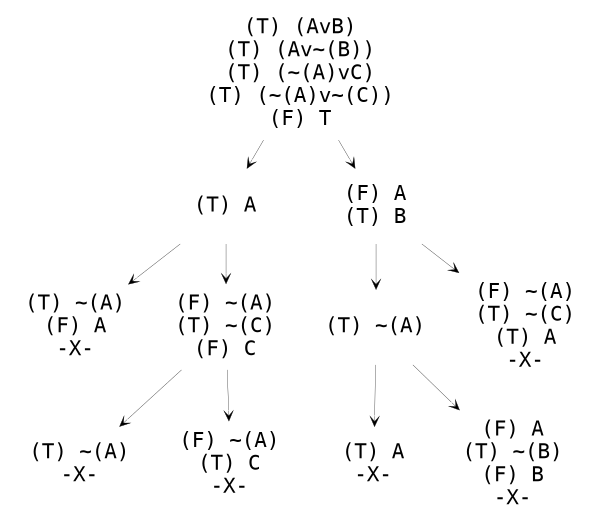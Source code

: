 digraph g {
graph[nodesep=0.1, ranksep=0.2];
node[shape=plaintext, fontname="Courier", fontsize=10];
edge[arrowsize=0.5, arrowhead=vee,  penwidth=0.15];
node1[label="(T) (AvB)\n(T) (Av~(B))\n(T) (~(A)vC)\n(T) (~(A)v~(C))\n(F) T"];
node2[label="(T) A"];
node3[label="(T) ~(A)\n(F) A\n-X-"];
node2 -> node3;
node4[label="(F) ~(A)\n(T) ~(C)\n(F) C"];
node5[label="(T) ~(A)\n-X-"];
node4 -> node5;
node6[label="(F) ~(A)\n(T) C\n-X-"];
node4 -> node6;
node2 -> node4;
node1 -> node2;
node7[label="(F) A\n(T) B"];
node8[label="(T) ~(A)"];
node9[label="(T) A\n-X-"];
node8 -> node9;
node10[label="(F) A\n(T) ~(B)\n(F) B\n-X-"];
node8 -> node10;
node7 -> node8;
node11[label="(F) ~(A)\n(T) ~(C)\n(T) A\n-X-"];
node7 -> node11;
node1 -> node7;
}